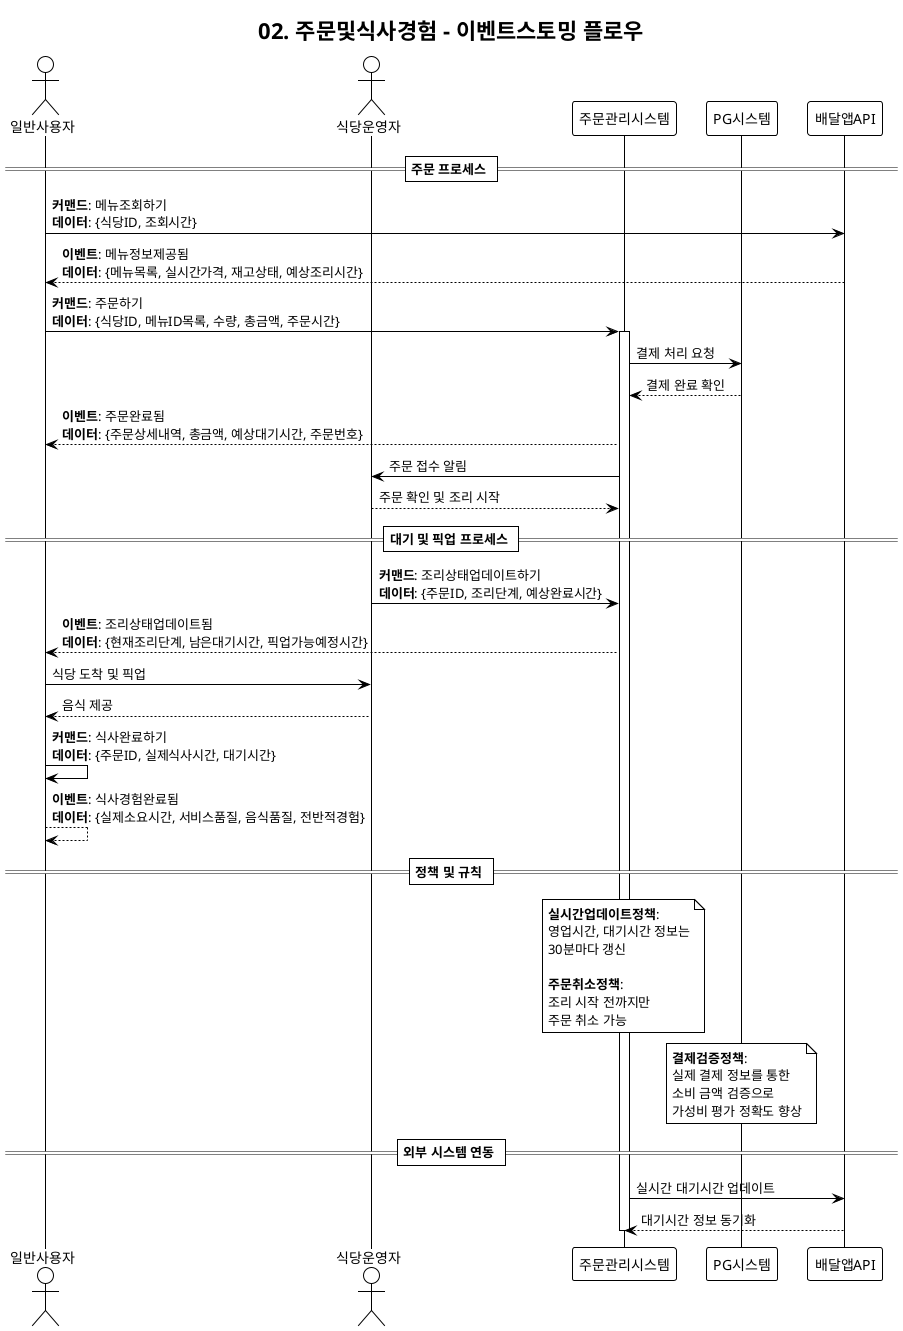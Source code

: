 @startuml 02-주문및식사경험
!theme mono

title 02. 주문및식사경험 - 이벤트스토밍 플로우

actor "일반사용자" as User
actor "식당운영자" as Restaurant
participant "주문관리시스템" as OrderSystem
participant "PG시스템" as PaymentGateway
participant "배달앱API" as DeliveryAPI

== 주문 프로세스 ==

User -> DeliveryAPI : **커맨드**: 메뉴조회하기\n**데이터**: {식당ID, 조회시간}
DeliveryAPI --> User : **이벤트**: 메뉴정보제공됨\n**데이터**: {메뉴목록, 실시간가격, 재고상태, 예상조리시간}

User -> OrderSystem : **커맨드**: 주문하기\n**데이터**: {식당ID, 메뉴ID목록, 수량, 총금액, 주문시간}
activate OrderSystem

OrderSystem -> PaymentGateway : 결제 처리 요청
PaymentGateway --> OrderSystem : 결제 완료 확인
OrderSystem --> User : **이벤트**: 주문완료됨\n**데이터**: {주문상세내역, 총금액, 예상대기시간, 주문번호}

OrderSystem -> Restaurant : 주문 접수 알림
Restaurant --> OrderSystem : 주문 확인 및 조리 시작

== 대기 및 픽업 프로세스 ==

Restaurant -> OrderSystem : **커맨드**: 조리상태업데이트하기\n**데이터**: {주문ID, 조리단계, 예상완료시간}
OrderSystem --> User : **이벤트**: 조리상태업데이트됨\n**데이터**: {현재조리단계, 남은대기시간, 픽업가능예정시간}

User -> Restaurant : 식당 도착 및 픽업
Restaurant --> User : 음식 제공

User -> User : **커맨드**: 식사완료하기\n**데이터**: {주문ID, 실제식사시간, 대기시간}
User --> User : **이벤트**: 식사경험완료됨\n**데이터**: {실제소요시간, 서비스품질, 음식품질, 전반적경험}

== 정책 및 규칙 ==

note over OrderSystem
**실시간업데이트정책**:
영업시간, 대기시간 정보는
30분마다 갱신

**주문취소정책**:
조리 시작 전까지만
주문 취소 가능
end note

note over PaymentGateway
**결제검증정책**:
실제 결제 정보를 통한
소비 금액 검증으로
가성비 평가 정확도 향상
end note

== 외부 시스템 연동 ==

OrderSystem -> DeliveryAPI : 실시간 대기시간 업데이트
DeliveryAPI --> OrderSystem : 대기시간 정보 동기화

deactivate OrderSystem

@enduml